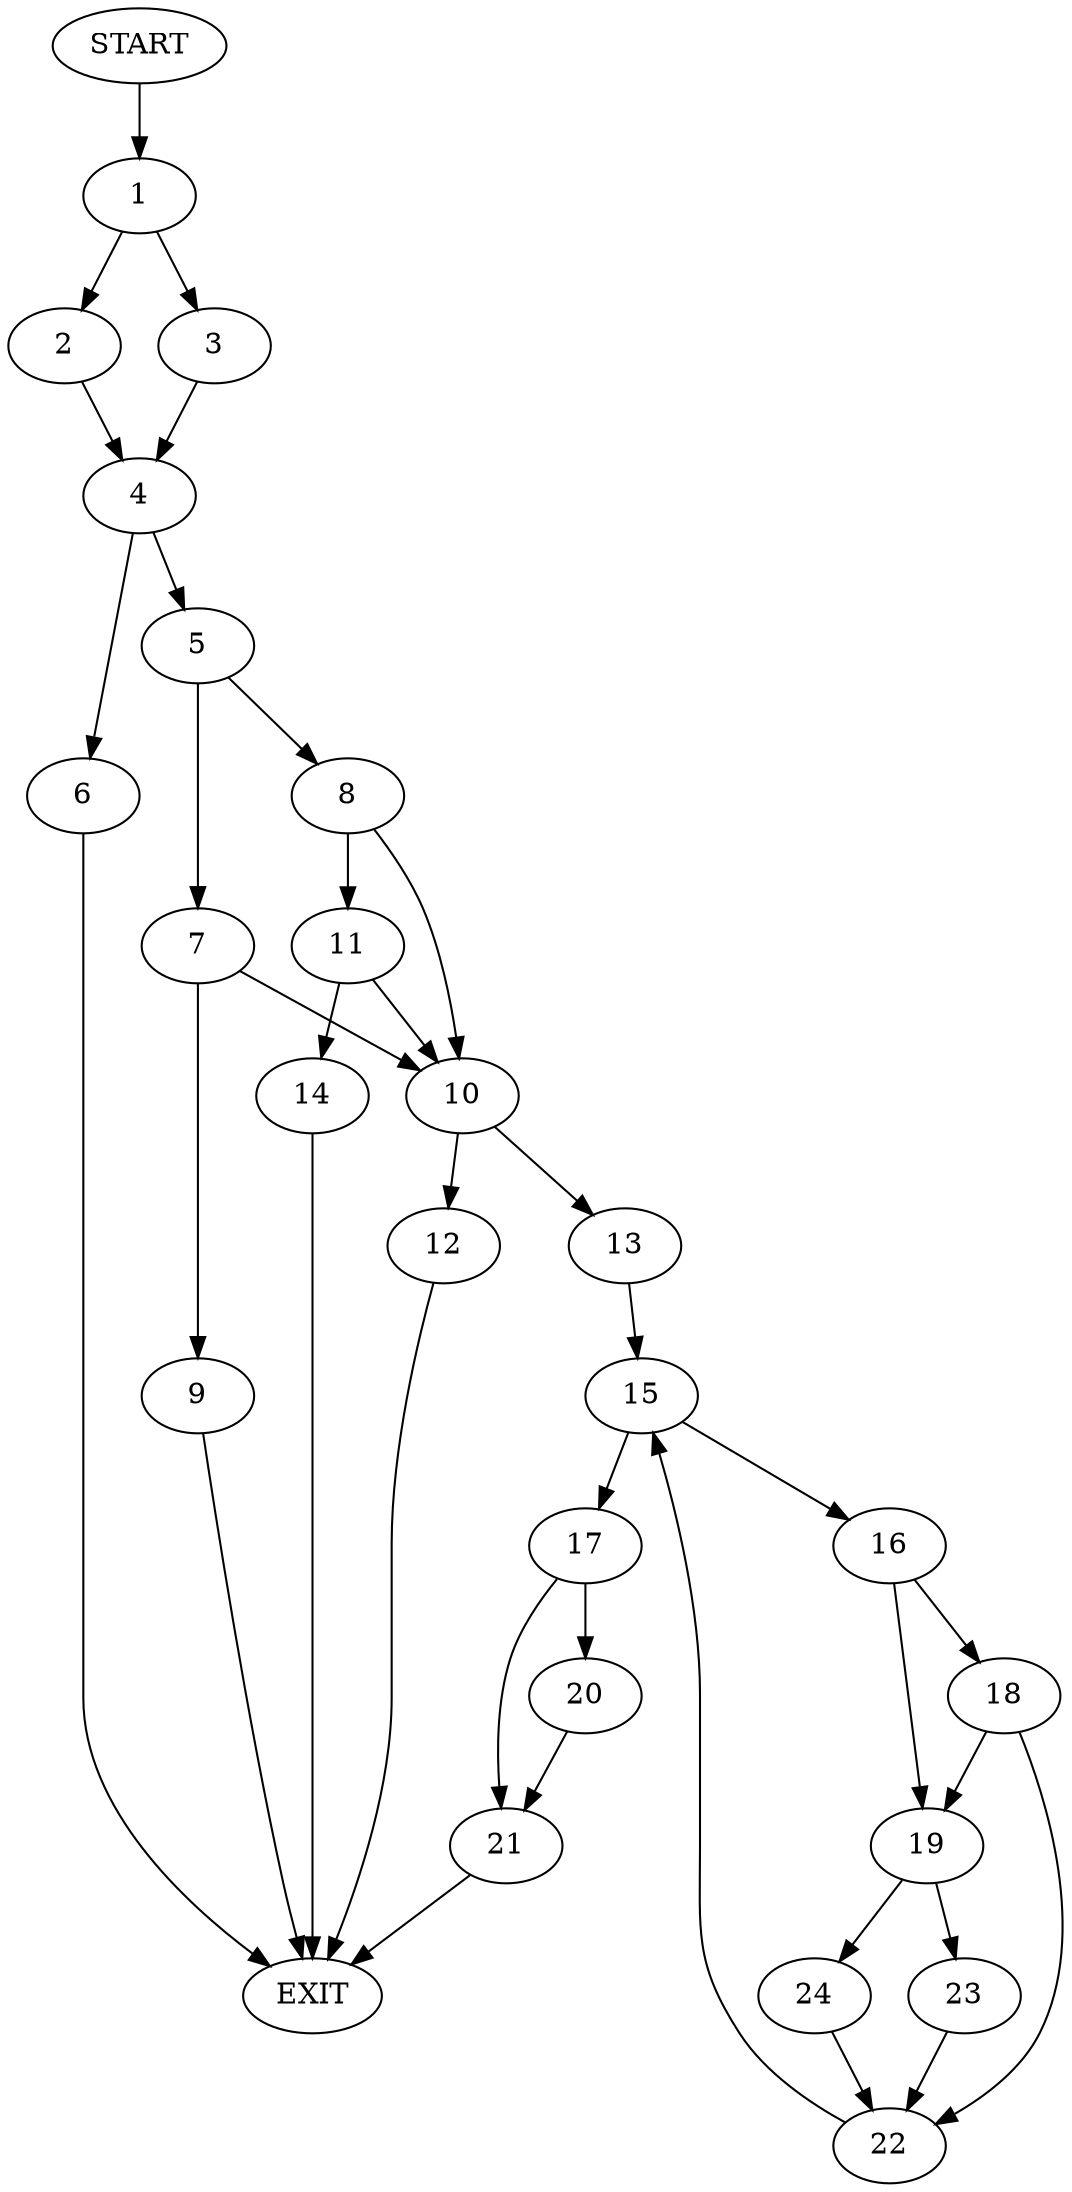 digraph {
0 [label="START"]
25 [label="EXIT"]
0 -> 1
1 -> 2
1 -> 3
2 -> 4
3 -> 4
4 -> 5
4 -> 6
6 -> 25
5 -> 7
5 -> 8
7 -> 9
7 -> 10
8 -> 10
8 -> 11
9 -> 25
10 -> 12
10 -> 13
11 -> 14
11 -> 10
14 -> 25
12 -> 25
13 -> 15
15 -> 16
15 -> 17
16 -> 18
16 -> 19
17 -> 20
17 -> 21
18 -> 22
18 -> 19
19 -> 23
19 -> 24
22 -> 15
24 -> 22
23 -> 22
20 -> 21
21 -> 25
}

